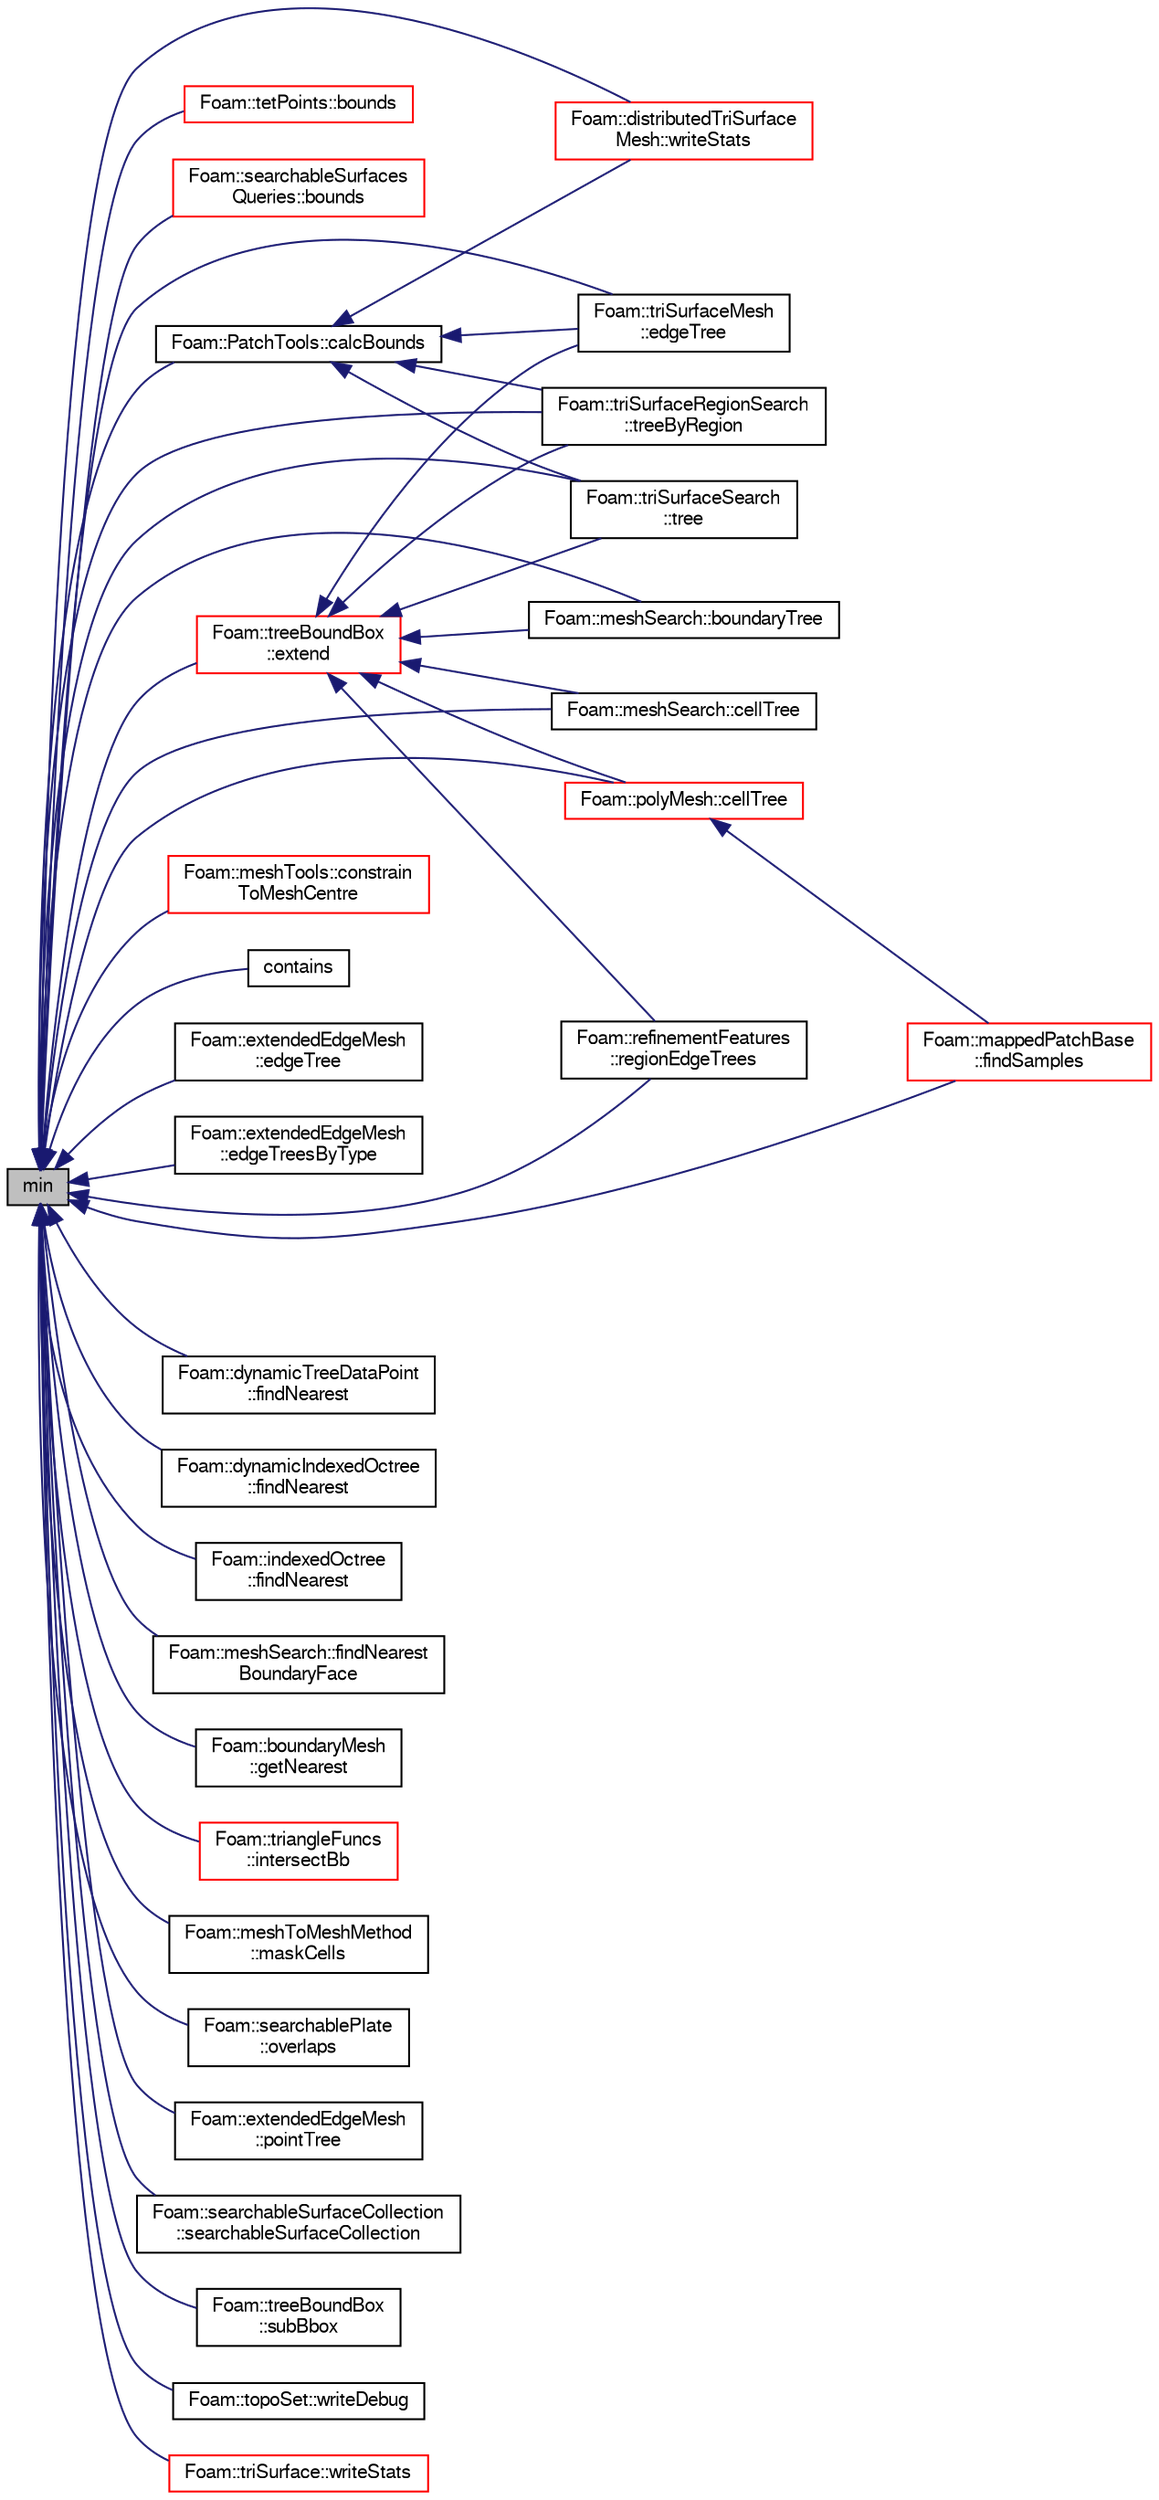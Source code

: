 digraph "min"
{
  bgcolor="transparent";
  edge [fontname="FreeSans",fontsize="10",labelfontname="FreeSans",labelfontsize="10"];
  node [fontname="FreeSans",fontsize="10",shape=record];
  rankdir="LR";
  Node1 [label="min",height=0.2,width=0.4,color="black", fillcolor="grey75", style="filled" fontcolor="black"];
  Node1 -> Node2 [dir="back",color="midnightblue",fontsize="10",style="solid",fontname="FreeSans"];
  Node2 [label="Foam::meshSearch::boundaryTree",height=0.2,width=0.4,color="black",URL="$a01429.html#a99d8a0131091e3666e9f48ebc6b3dbc0",tooltip="Get (demand driven) reference to octree holding all. "];
  Node1 -> Node3 [dir="back",color="midnightblue",fontsize="10",style="solid",fontname="FreeSans"];
  Node3 [label="Foam::tetPoints::bounds",height=0.2,width=0.4,color="red",URL="$a02501.html#a8e9b514aa2b33ce60782015ba1c8e777",tooltip="Calculate the bounding box. "];
  Node1 -> Node4 [dir="back",color="midnightblue",fontsize="10",style="solid",fontname="FreeSans"];
  Node4 [label="Foam::searchableSurfaces\lQueries::bounds",height=0.2,width=0.4,color="red",URL="$a02202.html#a25b508e408f5622249c887e7fd1ad70d",tooltip="Find the boundBox of the selected surfaces. "];
  Node1 -> Node5 [dir="back",color="midnightblue",fontsize="10",style="solid",fontname="FreeSans"];
  Node5 [label="Foam::PatchTools::calcBounds",height=0.2,width=0.4,color="black",URL="$a01761.html#a23386088c59e643ed53d59ff85ca7f8d"];
  Node5 -> Node6 [dir="back",color="midnightblue",fontsize="10",style="solid",fontname="FreeSans"];
  Node6 [label="Foam::triSurfaceMesh\l::edgeTree",height=0.2,width=0.4,color="black",URL="$a02611.html#aa2b0d45cdd2fbb256015a30db986413b",tooltip="Demand driven construction of octree for boundary edges. "];
  Node5 -> Node7 [dir="back",color="midnightblue",fontsize="10",style="solid",fontname="FreeSans"];
  Node7 [label="Foam::triSurfaceRegionSearch\l::treeByRegion",height=0.2,width=0.4,color="black",URL="$a02615.html#ac02de27ce5f8e8275ab114f72875c760",tooltip="Demand driven construction of octree for each region. "];
  Node5 -> Node8 [dir="back",color="midnightblue",fontsize="10",style="solid",fontname="FreeSans"];
  Node8 [label="Foam::triSurfaceSearch\l::tree",height=0.2,width=0.4,color="black",URL="$a02616.html#aae4907f8216f4c6460830b79104a919c",tooltip="Demand driven construction of the octree. "];
  Node5 -> Node9 [dir="back",color="midnightblue",fontsize="10",style="solid",fontname="FreeSans"];
  Node9 [label="Foam::distributedTriSurface\lMesh::writeStats",height=0.2,width=0.4,color="red",URL="$a00537.html#a3852b36537f6220c4fc7f55769fc0f13",tooltip="Print some stats. Parallel aware version of. "];
  Node1 -> Node10 [dir="back",color="midnightblue",fontsize="10",style="solid",fontname="FreeSans"];
  Node10 [label="Foam::meshSearch::cellTree",height=0.2,width=0.4,color="black",URL="$a01429.html#a7ec8de2b3ebafbb5aecf9316146722bf",tooltip="Get (demand driven) reference to octree holding all cells. "];
  Node1 -> Node11 [dir="back",color="midnightblue",fontsize="10",style="solid",fontname="FreeSans"];
  Node11 [label="Foam::polyMesh::cellTree",height=0.2,width=0.4,color="red",URL="$a01861.html#a7ec8de2b3ebafbb5aecf9316146722bf",tooltip="Return the cell search tree. "];
  Node11 -> Node12 [dir="back",color="midnightblue",fontsize="10",style="solid",fontname="FreeSans"];
  Node12 [label="Foam::mappedPatchBase\l::findSamples",height=0.2,width=0.4,color="red",URL="$a01381.html#af1dadf58aa8d06f7448d1859188f909d",tooltip="Find cells/faces containing samples. "];
  Node1 -> Node13 [dir="back",color="midnightblue",fontsize="10",style="solid",fontname="FreeSans"];
  Node13 [label="Foam::meshTools::constrain\lToMeshCentre",height=0.2,width=0.4,color="red",URL="$a10290.html#a26700ec74f3fbbdd3e210599cbaf2073",tooltip="Set the constrained components of position to mesh centre. "];
  Node1 -> Node14 [dir="back",color="midnightblue",fontsize="10",style="solid",fontname="FreeSans"];
  Node14 [label="contains",height=0.2,width=0.4,color="black",URL="$a00146.html#a086c85947a89fa7def6018c0cf2e45b9",tooltip="Fully contains other boundingBox? "];
  Node1 -> Node6 [dir="back",color="midnightblue",fontsize="10",style="solid",fontname="FreeSans"];
  Node1 -> Node15 [dir="back",color="midnightblue",fontsize="10",style="solid",fontname="FreeSans"];
  Node15 [label="Foam::extendedEdgeMesh\l::edgeTree",height=0.2,width=0.4,color="black",URL="$a00678.html#aa2b0d45cdd2fbb256015a30db986413b",tooltip="Demand driven construction of octree for boundary edges. "];
  Node1 -> Node16 [dir="back",color="midnightblue",fontsize="10",style="solid",fontname="FreeSans"];
  Node16 [label="Foam::extendedEdgeMesh\l::edgeTreesByType",height=0.2,width=0.4,color="black",URL="$a00678.html#aba6501b44b34487e5343b229c1ea1d80",tooltip="Demand driven construction of octree for boundary edges by type. "];
  Node1 -> Node17 [dir="back",color="midnightblue",fontsize="10",style="solid",fontname="FreeSans"];
  Node17 [label="Foam::treeBoundBox\l::extend",height=0.2,width=0.4,color="red",URL="$a02595.html#af0115050dad6481bce64856f5097c7a0",tooltip="Return slightly wider bounding box. "];
  Node17 -> Node18 [dir="back",color="midnightblue",fontsize="10",style="solid",fontname="FreeSans"];
  Node18 [label="Foam::refinementFeatures\l::regionEdgeTrees",height=0.2,width=0.4,color="black",URL="$a02050.html#a0a9e48d91f8d14c675856ed4333a5b0e"];
  Node17 -> Node2 [dir="back",color="midnightblue",fontsize="10",style="solid",fontname="FreeSans"];
  Node17 -> Node10 [dir="back",color="midnightblue",fontsize="10",style="solid",fontname="FreeSans"];
  Node17 -> Node6 [dir="back",color="midnightblue",fontsize="10",style="solid",fontname="FreeSans"];
  Node17 -> Node7 [dir="back",color="midnightblue",fontsize="10",style="solid",fontname="FreeSans"];
  Node17 -> Node8 [dir="back",color="midnightblue",fontsize="10",style="solid",fontname="FreeSans"];
  Node17 -> Node11 [dir="back",color="midnightblue",fontsize="10",style="solid",fontname="FreeSans"];
  Node1 -> Node19 [dir="back",color="midnightblue",fontsize="10",style="solid",fontname="FreeSans"];
  Node19 [label="Foam::dynamicTreeDataPoint\l::findNearest",height=0.2,width=0.4,color="black",URL="$a00585.html#a7ebb53d83ad9d2d3558a657b46ad1ee9",tooltip="Calculates nearest (to line) point in shape. "];
  Node1 -> Node20 [dir="back",color="midnightblue",fontsize="10",style="solid",fontname="FreeSans"];
  Node20 [label="Foam::dynamicIndexedOctree\l::findNearest",height=0.2,width=0.4,color="black",URL="$a00578.html#a2db1ff77908c7819fb3e192caa364040",tooltip="Low level: calculate nearest starting from subnode. "];
  Node1 -> Node21 [dir="back",color="midnightblue",fontsize="10",style="solid",fontname="FreeSans"];
  Node21 [label="Foam::indexedOctree\l::findNearest",height=0.2,width=0.4,color="black",URL="$a01023.html#a87d33cc27610bf4cfd3a5abac58af399",tooltip="Low level: calculate nearest starting from subnode. "];
  Node1 -> Node22 [dir="back",color="midnightblue",fontsize="10",style="solid",fontname="FreeSans"];
  Node22 [label="Foam::meshSearch::findNearest\lBoundaryFace",height=0.2,width=0.4,color="black",URL="$a01429.html#aae94dae06cef275ce7518d882fc4c4a7",tooltip="Find nearest boundary face. "];
  Node1 -> Node12 [dir="back",color="midnightblue",fontsize="10",style="solid",fontname="FreeSans"];
  Node1 -> Node23 [dir="back",color="midnightblue",fontsize="10",style="solid",fontname="FreeSans"];
  Node23 [label="Foam::boundaryMesh\l::getNearest",height=0.2,width=0.4,color="black",URL="$a00142.html#afc0c1d142df9fc42e5efffdf1f144d3a",tooltip="Get bMesh index of nearest face for every boundary face in. "];
  Node1 -> Node24 [dir="back",color="midnightblue",fontsize="10",style="solid",fontname="FreeSans"];
  Node24 [label="Foam::triangleFuncs\l::intersectBb",height=0.2,width=0.4,color="red",URL="$a02604.html#a61b27a9e34057e49b2263d2ecd01144c",tooltip="Does triangle intersect bounding box. "];
  Node1 -> Node25 [dir="back",color="midnightblue",fontsize="10",style="solid",fontname="FreeSans"];
  Node25 [label="Foam::meshToMeshMethod\l::maskCells",height=0.2,width=0.4,color="black",URL="$a01434.html#a02736066f4d6591b934a76221effff10",tooltip="Return src cell IDs for the overlap region. "];
  Node1 -> Node26 [dir="back",color="midnightblue",fontsize="10",style="solid",fontname="FreeSans"];
  Node26 [label="Foam::searchablePlate\l::overlaps",height=0.2,width=0.4,color="black",URL="$a02193.html#ad216562f0c5ce5c494f7dde03b8faec2",tooltip="Does any part of the surface overlap the supplied bound box? "];
  Node1 -> Node27 [dir="back",color="midnightblue",fontsize="10",style="solid",fontname="FreeSans"];
  Node27 [label="Foam::extendedEdgeMesh\l::pointTree",height=0.2,width=0.4,color="black",URL="$a00678.html#ad1af0f970b413331f7124d92f63ac789",tooltip="Demand driven construction of octree for feature points. "];
  Node1 -> Node18 [dir="back",color="midnightblue",fontsize="10",style="solid",fontname="FreeSans"];
  Node1 -> Node28 [dir="back",color="midnightblue",fontsize="10",style="solid",fontname="FreeSans"];
  Node28 [label="Foam::searchableSurfaceCollection\l::searchableSurfaceCollection",height=0.2,width=0.4,color="black",URL="$a02197.html#aaa6357e10010d757fe8977007422e87f",tooltip="Construct from dictionary (used by searchableSurface) "];
  Node1 -> Node29 [dir="back",color="midnightblue",fontsize="10",style="solid",fontname="FreeSans"];
  Node29 [label="Foam::treeBoundBox\l::subBbox",height=0.2,width=0.4,color="black",URL="$a02595.html#a7b2e5208f15e9cb1a681a8eabfbe74cf",tooltip="Sub box given by octant number. Midpoint provided. "];
  Node1 -> Node8 [dir="back",color="midnightblue",fontsize="10",style="solid",fontname="FreeSans"];
  Node1 -> Node7 [dir="back",color="midnightblue",fontsize="10",style="solid",fontname="FreeSans"];
  Node1 -> Node30 [dir="back",color="midnightblue",fontsize="10",style="solid",fontname="FreeSans"];
  Node30 [label="Foam::topoSet::writeDebug",height=0.2,width=0.4,color="black",URL="$a02563.html#a4568a6cf695a322362a765d87935bb51",tooltip="Write labels and coordinates columnwise to os. Truncate to maxLen. "];
  Node1 -> Node31 [dir="back",color="midnightblue",fontsize="10",style="solid",fontname="FreeSans"];
  Node31 [label="Foam::triSurface::writeStats",height=0.2,width=0.4,color="red",URL="$a02607.html#ac299ea1cad7e40cf1f599efeabb9baba",tooltip="Write some statistics. "];
  Node1 -> Node9 [dir="back",color="midnightblue",fontsize="10",style="solid",fontname="FreeSans"];
}
